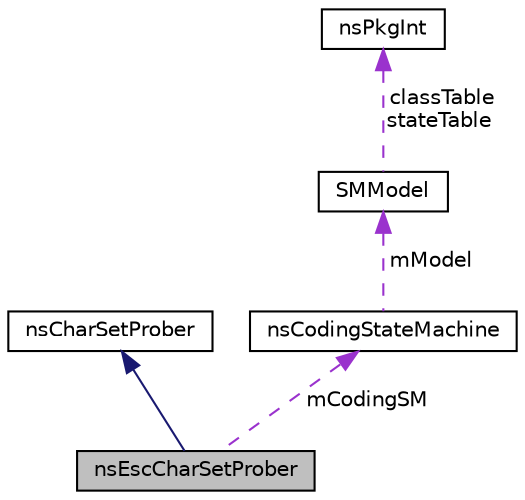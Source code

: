 digraph "nsEscCharSetProber"
{
  edge [fontname="Helvetica",fontsize="10",labelfontname="Helvetica",labelfontsize="10"];
  node [fontname="Helvetica",fontsize="10",shape=record];
  Node2 [label="nsEscCharSetProber",height=0.2,width=0.4,color="black", fillcolor="grey75", style="filled", fontcolor="black"];
  Node3 -> Node2 [dir="back",color="midnightblue",fontsize="10",style="solid",fontname="Helvetica"];
  Node3 [label="nsCharSetProber",height=0.2,width=0.4,color="black", fillcolor="white", style="filled",URL="$classns_char_set_prober.html"];
  Node4 -> Node2 [dir="back",color="darkorchid3",fontsize="10",style="dashed",label=" mCodingSM" ,fontname="Helvetica"];
  Node4 [label="nsCodingStateMachine",height=0.2,width=0.4,color="black", fillcolor="white", style="filled",URL="$classns_coding_state_machine.html"];
  Node5 -> Node4 [dir="back",color="darkorchid3",fontsize="10",style="dashed",label=" mModel" ,fontname="Helvetica"];
  Node5 [label="SMModel",height=0.2,width=0.4,color="black", fillcolor="white", style="filled",URL="$struct_s_m_model.html"];
  Node6 -> Node5 [dir="back",color="darkorchid3",fontsize="10",style="dashed",label=" classTable\nstateTable" ,fontname="Helvetica"];
  Node6 [label="nsPkgInt",height=0.2,width=0.4,color="black", fillcolor="white", style="filled",URL="$structns_pkg_int.html"];
}
